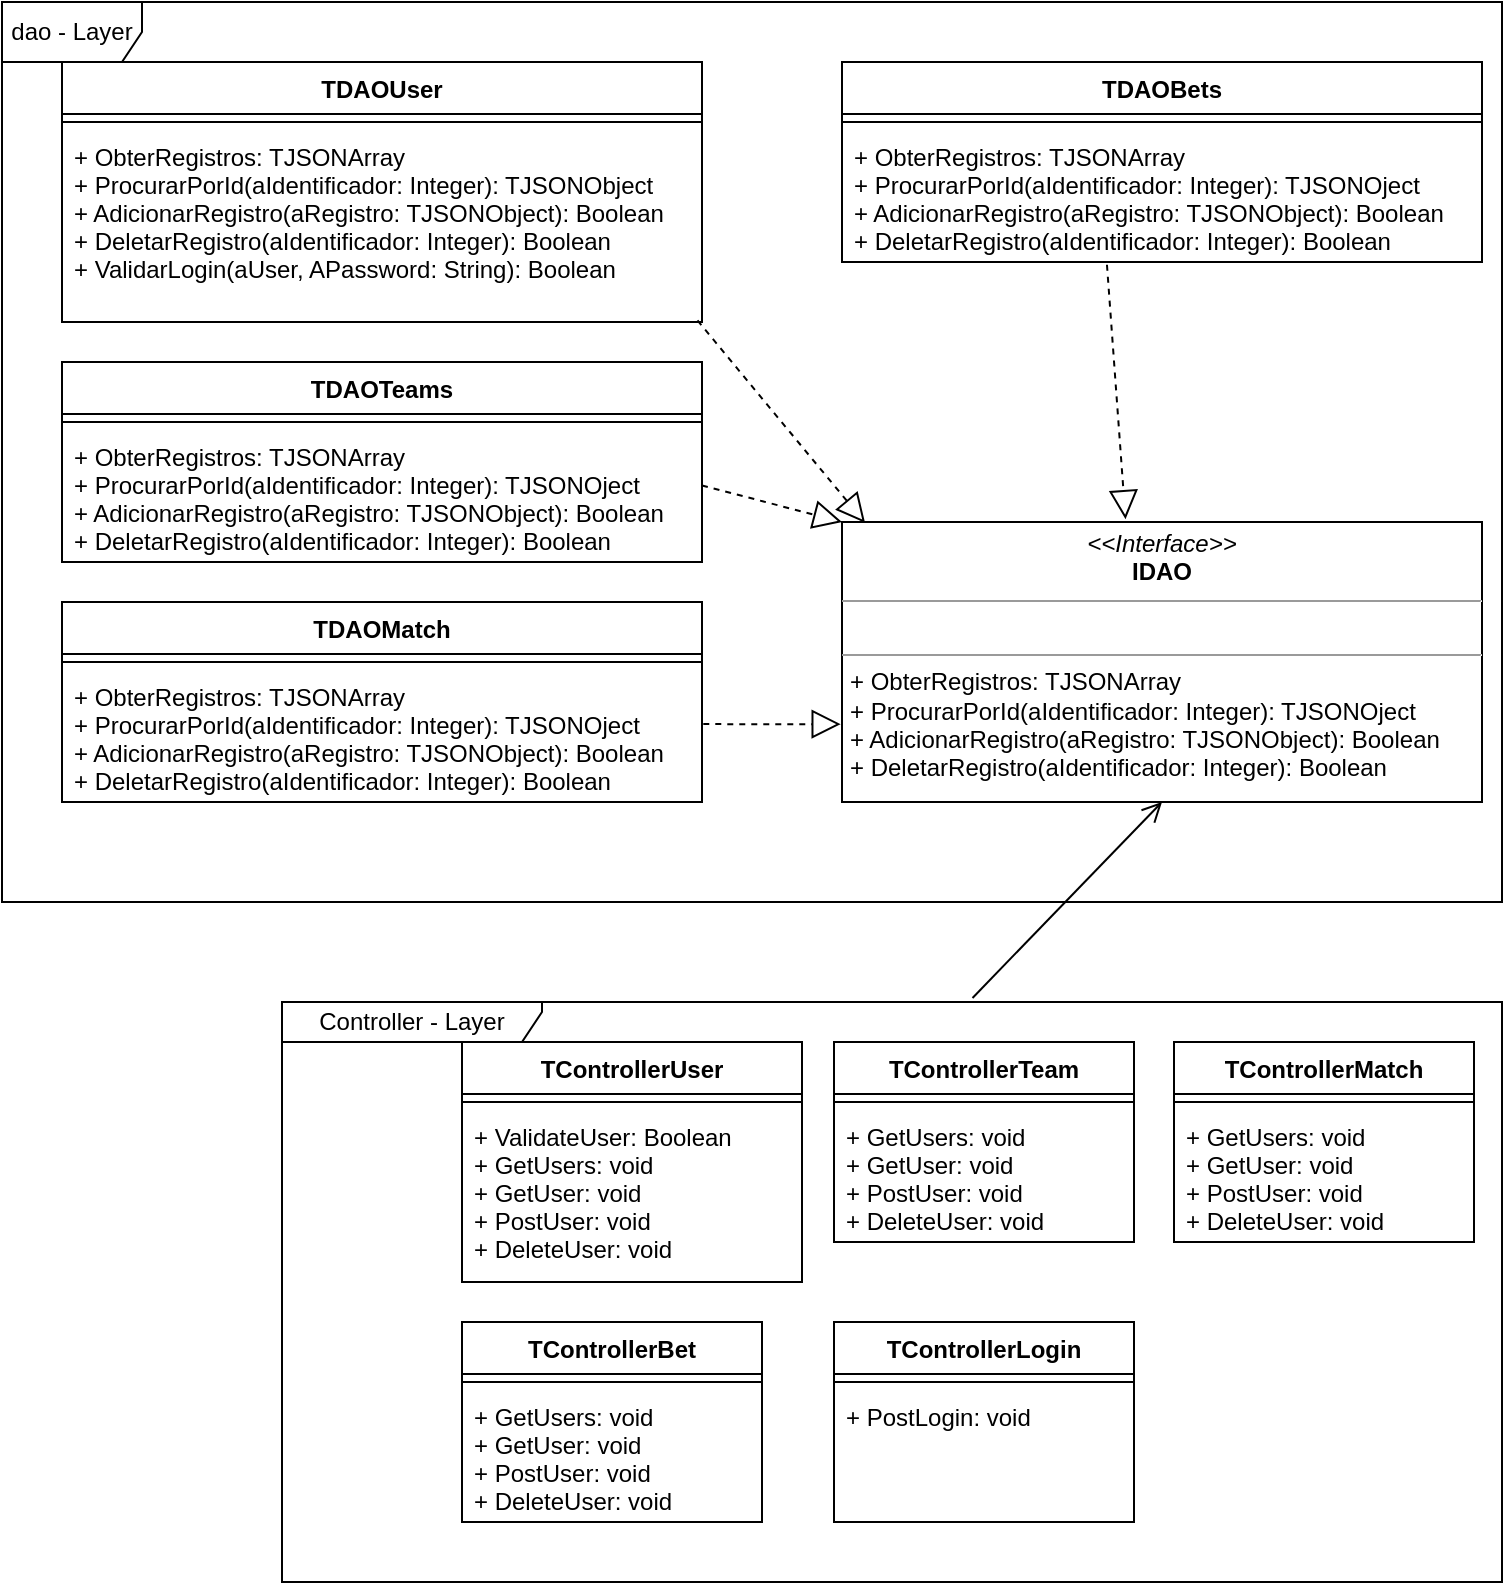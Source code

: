 <mxfile version="20.8.20" type="device"><diagram name="Página-1" id="mGH0VQ4mkWfMjiO8Bexd"><mxGraphModel dx="1039" dy="1948" grid="1" gridSize="10" guides="1" tooltips="1" connect="1" arrows="1" fold="1" page="1" pageScale="1" pageWidth="827" pageHeight="1169" math="0" shadow="0"><root><mxCell id="0"/><mxCell id="1" parent="0"/><mxCell id="8IzUFUoc571bjRfWFRn4-2" value="dao - Layer" style="shape=umlFrame;whiteSpace=wrap;html=1;pointerEvents=0;width=70;height=30;" vertex="1" parent="1"><mxGeometry x="80" y="-20" width="750" height="450" as="geometry"/></mxCell><mxCell id="8IzUFUoc571bjRfWFRn4-4" value="TDAOUser" style="swimlane;fontStyle=1;align=center;verticalAlign=top;childLayout=stackLayout;horizontal=1;startSize=26;horizontalStack=0;resizeParent=1;resizeParentMax=0;resizeLast=0;collapsible=1;marginBottom=0;" vertex="1" parent="1"><mxGeometry x="110" y="10" width="320" height="130" as="geometry"><mxRectangle x="10" y="10" width="100" height="30" as="alternateBounds"/></mxGeometry></mxCell><mxCell id="8IzUFUoc571bjRfWFRn4-6" value="" style="line;strokeWidth=1;fillColor=none;align=left;verticalAlign=middle;spacingTop=-1;spacingLeft=3;spacingRight=3;rotatable=0;labelPosition=right;points=[];portConstraint=eastwest;strokeColor=inherit;" vertex="1" parent="8IzUFUoc571bjRfWFRn4-4"><mxGeometry y="26" width="320" height="8" as="geometry"/></mxCell><mxCell id="8IzUFUoc571bjRfWFRn4-7" value="+ ObterRegistros: TJSONArray&#10;+ ProcurarPorId(aIdentificador: Integer): TJSONObject&#10;+ AdicionarRegistro(aRegistro: TJSONObject): Boolean&#10;+ DeletarRegistro(aIdentificador: Integer): Boolean&#10;+ ValidarLogin(aUser, APassword: String): Boolean" style="text;strokeColor=none;fillColor=none;align=left;verticalAlign=top;spacingLeft=4;spacingRight=4;overflow=hidden;rotatable=0;points=[[0,0.5],[1,0.5]];portConstraint=eastwest;" vertex="1" parent="8IzUFUoc571bjRfWFRn4-4"><mxGeometry y="34" width="320" height="96" as="geometry"/></mxCell><mxCell id="8IzUFUoc571bjRfWFRn4-8" value="TDAOTeams" style="swimlane;fontStyle=1;align=center;verticalAlign=top;childLayout=stackLayout;horizontal=1;startSize=26;horizontalStack=0;resizeParent=1;resizeParentMax=0;resizeLast=0;collapsible=1;marginBottom=0;" vertex="1" parent="1"><mxGeometry x="110" y="160" width="320" height="100" as="geometry"><mxRectangle x="10" y="10" width="100" height="30" as="alternateBounds"/></mxGeometry></mxCell><mxCell id="8IzUFUoc571bjRfWFRn4-9" value="" style="line;strokeWidth=1;fillColor=none;align=left;verticalAlign=middle;spacingTop=-1;spacingLeft=3;spacingRight=3;rotatable=0;labelPosition=right;points=[];portConstraint=eastwest;strokeColor=inherit;" vertex="1" parent="8IzUFUoc571bjRfWFRn4-8"><mxGeometry y="26" width="320" height="8" as="geometry"/></mxCell><mxCell id="8IzUFUoc571bjRfWFRn4-10" value="+ ObterRegistros: TJSONArray&#10;+ ProcurarPorId(aIdentificador: Integer): TJSONOject&#10;+ AdicionarRegistro(aRegistro: TJSONObject): Boolean&#10;+ DeletarRegistro(aIdentificador: Integer): Boolean" style="text;strokeColor=none;fillColor=none;align=left;verticalAlign=top;spacingLeft=4;spacingRight=4;overflow=hidden;rotatable=0;points=[[0,0.5],[1,0.5]];portConstraint=eastwest;" vertex="1" parent="8IzUFUoc571bjRfWFRn4-8"><mxGeometry y="34" width="320" height="66" as="geometry"/></mxCell><mxCell id="8IzUFUoc571bjRfWFRn4-11" value="TDAOMatch" style="swimlane;fontStyle=1;align=center;verticalAlign=top;childLayout=stackLayout;horizontal=1;startSize=26;horizontalStack=0;resizeParent=1;resizeParentMax=0;resizeLast=0;collapsible=1;marginBottom=0;" vertex="1" parent="1"><mxGeometry x="110" y="280" width="320" height="100" as="geometry"><mxRectangle x="10" y="10" width="100" height="30" as="alternateBounds"/></mxGeometry></mxCell><mxCell id="8IzUFUoc571bjRfWFRn4-12" value="" style="line;strokeWidth=1;fillColor=none;align=left;verticalAlign=middle;spacingTop=-1;spacingLeft=3;spacingRight=3;rotatable=0;labelPosition=right;points=[];portConstraint=eastwest;strokeColor=inherit;" vertex="1" parent="8IzUFUoc571bjRfWFRn4-11"><mxGeometry y="26" width="320" height="8" as="geometry"/></mxCell><mxCell id="8IzUFUoc571bjRfWFRn4-13" value="+ ObterRegistros: TJSONArray&#10;+ ProcurarPorId(aIdentificador: Integer): TJSONOject&#10;+ AdicionarRegistro(aRegistro: TJSONObject): Boolean&#10;+ DeletarRegistro(aIdentificador: Integer): Boolean" style="text;strokeColor=none;fillColor=none;align=left;verticalAlign=top;spacingLeft=4;spacingRight=4;overflow=hidden;rotatable=0;points=[[0,0.5],[1,0.5]];portConstraint=eastwest;" vertex="1" parent="8IzUFUoc571bjRfWFRn4-11"><mxGeometry y="34" width="320" height="66" as="geometry"/></mxCell><mxCell id="8IzUFUoc571bjRfWFRn4-14" value="TDAOBets" style="swimlane;fontStyle=1;align=center;verticalAlign=top;childLayout=stackLayout;horizontal=1;startSize=26;horizontalStack=0;resizeParent=1;resizeParentMax=0;resizeLast=0;collapsible=1;marginBottom=0;" vertex="1" parent="1"><mxGeometry x="500" y="10" width="320" height="100" as="geometry"><mxRectangle x="10" y="10" width="100" height="30" as="alternateBounds"/></mxGeometry></mxCell><mxCell id="8IzUFUoc571bjRfWFRn4-15" value="" style="line;strokeWidth=1;fillColor=none;align=left;verticalAlign=middle;spacingTop=-1;spacingLeft=3;spacingRight=3;rotatable=0;labelPosition=right;points=[];portConstraint=eastwest;strokeColor=inherit;" vertex="1" parent="8IzUFUoc571bjRfWFRn4-14"><mxGeometry y="26" width="320" height="8" as="geometry"/></mxCell><mxCell id="8IzUFUoc571bjRfWFRn4-16" value="+ ObterRegistros: TJSONArray&#10;+ ProcurarPorId(aIdentificador: Integer): TJSONOject&#10;+ AdicionarRegistro(aRegistro: TJSONObject): Boolean&#10;+ DeletarRegistro(aIdentificador: Integer): Boolean" style="text;strokeColor=none;fillColor=none;align=left;verticalAlign=top;spacingLeft=4;spacingRight=4;overflow=hidden;rotatable=0;points=[[0,0.5],[1,0.5]];portConstraint=eastwest;" vertex="1" parent="8IzUFUoc571bjRfWFRn4-14"><mxGeometry y="34" width="320" height="66" as="geometry"/></mxCell><mxCell id="8IzUFUoc571bjRfWFRn4-17" value="&lt;p style=&quot;margin:0px;margin-top:4px;text-align:center;&quot;&gt;&lt;i&gt;&amp;lt;&amp;lt;Interface&amp;gt;&amp;gt;&lt;/i&gt;&lt;br&gt;&lt;b&gt;IDAO&lt;/b&gt;&lt;/p&gt;&lt;hr size=&quot;1&quot;&gt;&lt;p style=&quot;margin:0px;margin-left:4px;&quot;&gt;&lt;br&gt;&lt;/p&gt;&lt;hr size=&quot;1&quot;&gt;&lt;p style=&quot;margin:0px;margin-left:4px;&quot;&gt;+ ObterRegistros: TJSONArray&lt;br style=&quot;border-color: var(--border-color); padding: 0px; margin: 0px;&quot;&gt;+ ProcurarPorId(aIdentificador: Integer): TJSONOject&lt;br style=&quot;border-color: var(--border-color); padding: 0px; margin: 0px;&quot;&gt;+ AdicionarRegistro(aRegistro: TJSONObject): Boolean&lt;br style=&quot;border-color: var(--border-color); padding: 0px; margin: 0px;&quot;&gt;+ DeletarRegistro(aIdentificador: Integer): Boolean&lt;br&gt;&lt;/p&gt;" style="verticalAlign=top;align=left;overflow=fill;fontSize=12;fontFamily=Helvetica;html=1;" vertex="1" parent="1"><mxGeometry x="500" y="240" width="320" height="140" as="geometry"/></mxCell><mxCell id="8IzUFUoc571bjRfWFRn4-19" value="" style="endArrow=block;dashed=1;endFill=0;endSize=12;html=1;rounded=0;exitX=0.414;exitY=1.021;exitDx=0;exitDy=0;exitPerimeter=0;entryX=0.443;entryY=-0.01;entryDx=0;entryDy=0;entryPerimeter=0;" edge="1" parent="1" source="8IzUFUoc571bjRfWFRn4-16" target="8IzUFUoc571bjRfWFRn4-17"><mxGeometry width="160" relative="1" as="geometry"><mxPoint x="550" y="170" as="sourcePoint"/><mxPoint x="710" y="170" as="targetPoint"/></mxGeometry></mxCell><mxCell id="8IzUFUoc571bjRfWFRn4-20" value="" style="endArrow=block;dashed=1;endFill=0;endSize=12;html=1;rounded=0;exitX=0.993;exitY=0.992;exitDx=0;exitDy=0;exitPerimeter=0;entryX=0.036;entryY=0.003;entryDx=0;entryDy=0;entryPerimeter=0;" edge="1" parent="1" source="8IzUFUoc571bjRfWFRn4-7" target="8IzUFUoc571bjRfWFRn4-17"><mxGeometry width="160" relative="1" as="geometry"><mxPoint x="560" y="180" as="sourcePoint"/><mxPoint x="720" y="180" as="targetPoint"/></mxGeometry></mxCell><mxCell id="8IzUFUoc571bjRfWFRn4-21" value="" style="endArrow=block;dashed=1;endFill=0;endSize=12;html=1;rounded=0;exitX=1;exitY=0.42;exitDx=0;exitDy=0;exitPerimeter=0;entryX=0;entryY=0;entryDx=0;entryDy=0;" edge="1" parent="1" source="8IzUFUoc571bjRfWFRn4-10" target="8IzUFUoc571bjRfWFRn4-17"><mxGeometry width="160" relative="1" as="geometry"><mxPoint x="570" y="190" as="sourcePoint"/><mxPoint x="730" y="190" as="targetPoint"/></mxGeometry></mxCell><mxCell id="8IzUFUoc571bjRfWFRn4-22" value="" style="endArrow=block;dashed=1;endFill=0;endSize=12;html=1;rounded=0;exitX=1.002;exitY=0.41;exitDx=0;exitDy=0;exitPerimeter=0;entryX=-0.002;entryY=0.722;entryDx=0;entryDy=0;entryPerimeter=0;" edge="1" parent="1" source="8IzUFUoc571bjRfWFRn4-13" target="8IzUFUoc571bjRfWFRn4-17"><mxGeometry width="160" relative="1" as="geometry"><mxPoint x="440" y="340" as="sourcePoint"/><mxPoint x="590" y="340" as="targetPoint"/></mxGeometry></mxCell><mxCell id="8IzUFUoc571bjRfWFRn4-23" value="Controller - Layer" style="shape=umlFrame;whiteSpace=wrap;html=1;pointerEvents=0;width=130;height=20;" vertex="1" parent="1"><mxGeometry x="220" y="480" width="610" height="290" as="geometry"/></mxCell><mxCell id="8IzUFUoc571bjRfWFRn4-24" value="TControllerUser" style="swimlane;fontStyle=1;align=center;verticalAlign=top;childLayout=stackLayout;horizontal=1;startSize=26;horizontalStack=0;resizeParent=1;resizeParentMax=0;resizeLast=0;collapsible=1;marginBottom=0;" vertex="1" parent="1"><mxGeometry x="310" y="500" width="170" height="120" as="geometry"><mxRectangle x="10" y="10" width="100" height="30" as="alternateBounds"/></mxGeometry></mxCell><mxCell id="8IzUFUoc571bjRfWFRn4-25" value="" style="line;strokeWidth=1;fillColor=none;align=left;verticalAlign=middle;spacingTop=-1;spacingLeft=3;spacingRight=3;rotatable=0;labelPosition=right;points=[];portConstraint=eastwest;strokeColor=inherit;" vertex="1" parent="8IzUFUoc571bjRfWFRn4-24"><mxGeometry y="26" width="170" height="8" as="geometry"/></mxCell><mxCell id="8IzUFUoc571bjRfWFRn4-26" value="+ ValidateUser: Boolean&#10;+ GetUsers: void&#10;+ GetUser: void&#10;+ PostUser: void&#10;+ DeleteUser: void&#10;" style="text;strokeColor=none;fillColor=none;align=left;verticalAlign=top;spacingLeft=4;spacingRight=4;overflow=hidden;rotatable=0;points=[[0,0.5],[1,0.5]];portConstraint=eastwest;" vertex="1" parent="8IzUFUoc571bjRfWFRn4-24"><mxGeometry y="34" width="170" height="86" as="geometry"/></mxCell><mxCell id="8IzUFUoc571bjRfWFRn4-30" value="TControllerBet" style="swimlane;fontStyle=1;align=center;verticalAlign=top;childLayout=stackLayout;horizontal=1;startSize=26;horizontalStack=0;resizeParent=1;resizeParentMax=0;resizeLast=0;collapsible=1;marginBottom=0;" vertex="1" parent="1"><mxGeometry x="310" y="640" width="150" height="100" as="geometry"><mxRectangle x="10" y="10" width="100" height="30" as="alternateBounds"/></mxGeometry></mxCell><mxCell id="8IzUFUoc571bjRfWFRn4-31" value="" style="line;strokeWidth=1;fillColor=none;align=left;verticalAlign=middle;spacingTop=-1;spacingLeft=3;spacingRight=3;rotatable=0;labelPosition=right;points=[];portConstraint=eastwest;strokeColor=inherit;" vertex="1" parent="8IzUFUoc571bjRfWFRn4-30"><mxGeometry y="26" width="150" height="8" as="geometry"/></mxCell><mxCell id="8IzUFUoc571bjRfWFRn4-32" value="+ GetUsers: void&#10;+ GetUser: void&#10;+ PostUser: void&#10;+ DeleteUser: void&#10;" style="text;strokeColor=none;fillColor=none;align=left;verticalAlign=top;spacingLeft=4;spacingRight=4;overflow=hidden;rotatable=0;points=[[0,0.5],[1,0.5]];portConstraint=eastwest;" vertex="1" parent="8IzUFUoc571bjRfWFRn4-30"><mxGeometry y="34" width="150" height="66" as="geometry"/></mxCell><mxCell id="8IzUFUoc571bjRfWFRn4-33" value="TControllerTeam" style="swimlane;fontStyle=1;align=center;verticalAlign=top;childLayout=stackLayout;horizontal=1;startSize=26;horizontalStack=0;resizeParent=1;resizeParentMax=0;resizeLast=0;collapsible=1;marginBottom=0;" vertex="1" parent="1"><mxGeometry x="496" y="500" width="150" height="100" as="geometry"><mxRectangle x="10" y="10" width="100" height="30" as="alternateBounds"/></mxGeometry></mxCell><mxCell id="8IzUFUoc571bjRfWFRn4-34" value="" style="line;strokeWidth=1;fillColor=none;align=left;verticalAlign=middle;spacingTop=-1;spacingLeft=3;spacingRight=3;rotatable=0;labelPosition=right;points=[];portConstraint=eastwest;strokeColor=inherit;" vertex="1" parent="8IzUFUoc571bjRfWFRn4-33"><mxGeometry y="26" width="150" height="8" as="geometry"/></mxCell><mxCell id="8IzUFUoc571bjRfWFRn4-35" value="+ GetUsers: void&#10;+ GetUser: void&#10;+ PostUser: void&#10;+ DeleteUser: void&#10;" style="text;strokeColor=none;fillColor=none;align=left;verticalAlign=top;spacingLeft=4;spacingRight=4;overflow=hidden;rotatable=0;points=[[0,0.5],[1,0.5]];portConstraint=eastwest;" vertex="1" parent="8IzUFUoc571bjRfWFRn4-33"><mxGeometry y="34" width="150" height="66" as="geometry"/></mxCell><mxCell id="8IzUFUoc571bjRfWFRn4-36" value="TControllerMatch" style="swimlane;fontStyle=1;align=center;verticalAlign=top;childLayout=stackLayout;horizontal=1;startSize=26;horizontalStack=0;resizeParent=1;resizeParentMax=0;resizeLast=0;collapsible=1;marginBottom=0;" vertex="1" parent="1"><mxGeometry x="666" y="500" width="150" height="100" as="geometry"><mxRectangle x="10" y="10" width="100" height="30" as="alternateBounds"/></mxGeometry></mxCell><mxCell id="8IzUFUoc571bjRfWFRn4-37" value="" style="line;strokeWidth=1;fillColor=none;align=left;verticalAlign=middle;spacingTop=-1;spacingLeft=3;spacingRight=3;rotatable=0;labelPosition=right;points=[];portConstraint=eastwest;strokeColor=inherit;" vertex="1" parent="8IzUFUoc571bjRfWFRn4-36"><mxGeometry y="26" width="150" height="8" as="geometry"/></mxCell><mxCell id="8IzUFUoc571bjRfWFRn4-38" value="+ GetUsers: void&#10;+ GetUser: void&#10;+ PostUser: void&#10;+ DeleteUser: void&#10;" style="text;strokeColor=none;fillColor=none;align=left;verticalAlign=top;spacingLeft=4;spacingRight=4;overflow=hidden;rotatable=0;points=[[0,0.5],[1,0.5]];portConstraint=eastwest;" vertex="1" parent="8IzUFUoc571bjRfWFRn4-36"><mxGeometry y="34" width="150" height="66" as="geometry"/></mxCell><mxCell id="8IzUFUoc571bjRfWFRn4-39" value="TControllerLogin" style="swimlane;fontStyle=1;align=center;verticalAlign=top;childLayout=stackLayout;horizontal=1;startSize=26;horizontalStack=0;resizeParent=1;resizeParentMax=0;resizeLast=0;collapsible=1;marginBottom=0;" vertex="1" parent="1"><mxGeometry x="496" y="640" width="150" height="100" as="geometry"><mxRectangle x="10" y="10" width="100" height="30" as="alternateBounds"/></mxGeometry></mxCell><mxCell id="8IzUFUoc571bjRfWFRn4-40" value="" style="line;strokeWidth=1;fillColor=none;align=left;verticalAlign=middle;spacingTop=-1;spacingLeft=3;spacingRight=3;rotatable=0;labelPosition=right;points=[];portConstraint=eastwest;strokeColor=inherit;" vertex="1" parent="8IzUFUoc571bjRfWFRn4-39"><mxGeometry y="26" width="150" height="8" as="geometry"/></mxCell><mxCell id="8IzUFUoc571bjRfWFRn4-41" value="+ PostLogin: void&#10;&#10;" style="text;strokeColor=none;fillColor=none;align=left;verticalAlign=top;spacingLeft=4;spacingRight=4;overflow=hidden;rotatable=0;points=[[0,0.5],[1,0.5]];portConstraint=eastwest;" vertex="1" parent="8IzUFUoc571bjRfWFRn4-39"><mxGeometry y="34" width="150" height="66" as="geometry"/></mxCell><mxCell id="8IzUFUoc571bjRfWFRn4-45" value="" style="endArrow=open;startArrow=none;endFill=0;startFill=0;endSize=8;html=1;verticalAlign=bottom;labelBackgroundColor=none;strokeWidth=1;rounded=0;entryX=0.5;entryY=1;entryDx=0;entryDy=0;exitX=0.566;exitY=-0.007;exitDx=0;exitDy=0;exitPerimeter=0;" edge="1" parent="1" source="8IzUFUoc571bjRfWFRn4-23" target="8IzUFUoc571bjRfWFRn4-17"><mxGeometry width="160" relative="1" as="geometry"><mxPoint x="430" y="450" as="sourcePoint"/><mxPoint x="590" y="450" as="targetPoint"/></mxGeometry></mxCell></root></mxGraphModel></diagram></mxfile>